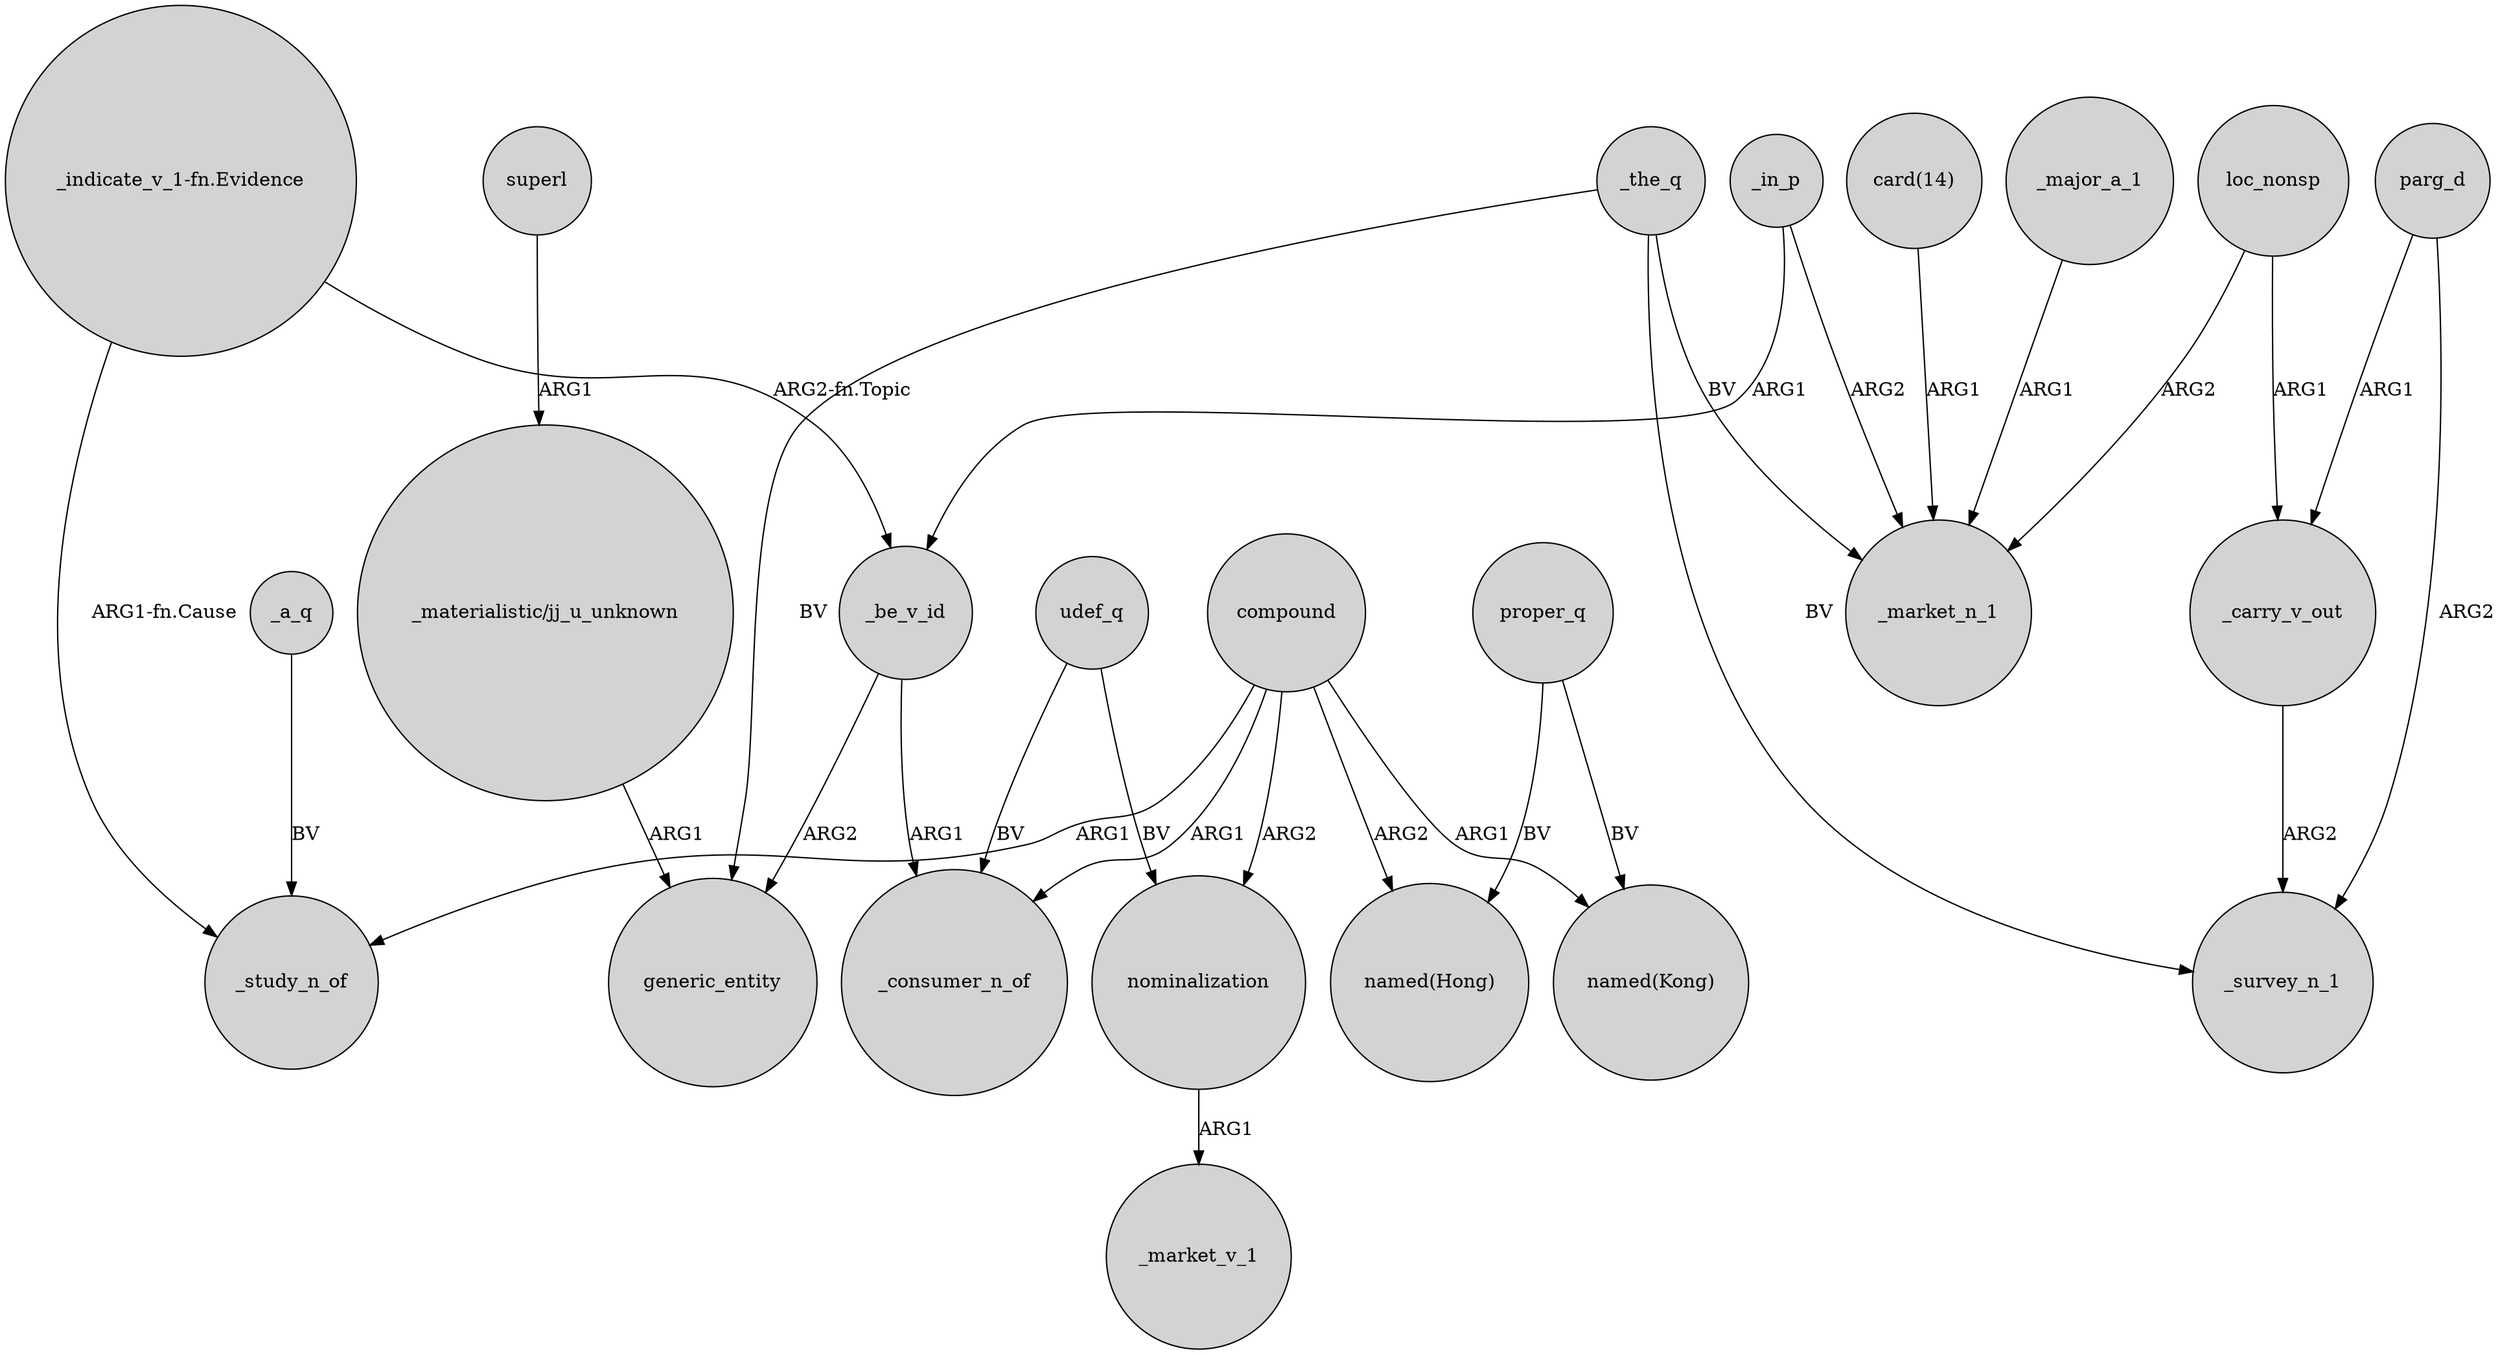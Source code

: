 digraph {
	node [shape=circle style=filled]
	_the_q -> generic_entity [label=BV]
	parg_d -> _carry_v_out [label=ARG1]
	_a_q -> _study_n_of [label=BV]
	parg_d -> _survey_n_1 [label=ARG2]
	loc_nonsp -> _market_n_1 [label=ARG2]
	nominalization -> _market_v_1 [label=ARG1]
	"_indicate_v_1-fn.Evidence" -> _study_n_of [label="ARG1-fn.Cause"]
	compound -> "named(Hong)" [label=ARG2]
	"_materialistic/jj_u_unknown" -> generic_entity [label=ARG1]
	compound -> _consumer_n_of [label=ARG1]
	compound -> nominalization [label=ARG2]
	_be_v_id -> generic_entity [label=ARG2]
	"card(14)" -> _market_n_1 [label=ARG1]
	proper_q -> "named(Hong)" [label=BV]
	_the_q -> _survey_n_1 [label=BV]
	"_indicate_v_1-fn.Evidence" -> _be_v_id [label="ARG2-fn.Topic"]
	_major_a_1 -> _market_n_1 [label=ARG1]
	proper_q -> "named(Kong)" [label=BV]
	loc_nonsp -> _carry_v_out [label=ARG1]
	udef_q -> _consumer_n_of [label=BV]
	udef_q -> nominalization [label=BV]
	_in_p -> _be_v_id [label=ARG1]
	compound -> _study_n_of [label=ARG1]
	_be_v_id -> _consumer_n_of [label=ARG1]
	_carry_v_out -> _survey_n_1 [label=ARG2]
	_in_p -> _market_n_1 [label=ARG2]
	_the_q -> _market_n_1 [label=BV]
	compound -> "named(Kong)" [label=ARG1]
	superl -> "_materialistic/jj_u_unknown" [label=ARG1]
}
